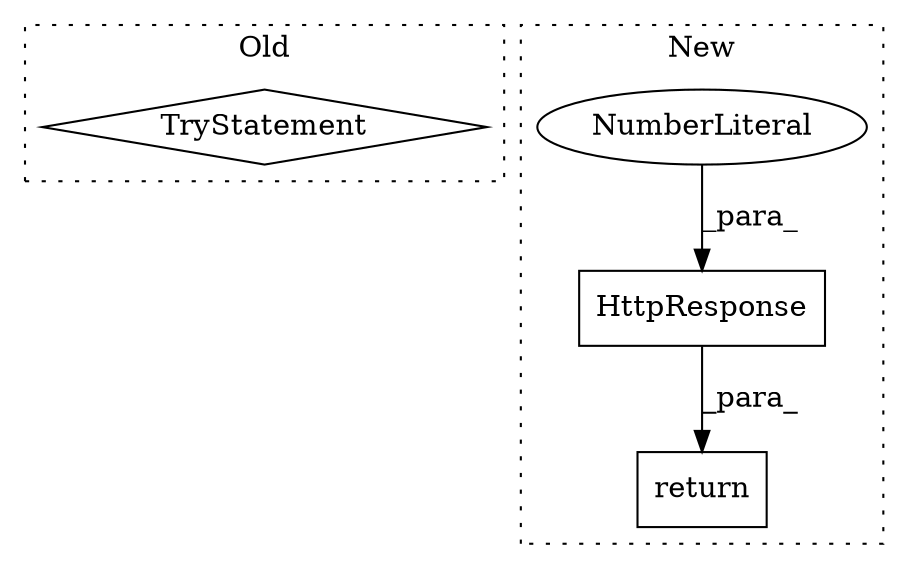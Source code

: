 digraph G {
subgraph cluster0 {
1 [label="TryStatement" a="54" s="11827" l="4" shape="diamond"];
label = "Old";
style="dotted";
}
subgraph cluster1 {
2 [label="HttpResponse" a="32" s="12687,12703" l="13,1" shape="box"];
3 [label="NumberLiteral" a="34" s="12700" l="3" shape="ellipse"];
4 [label="return" a="41" s="12680" l="7" shape="box"];
label = "New";
style="dotted";
}
2 -> 4 [label="_para_"];
3 -> 2 [label="_para_"];
}